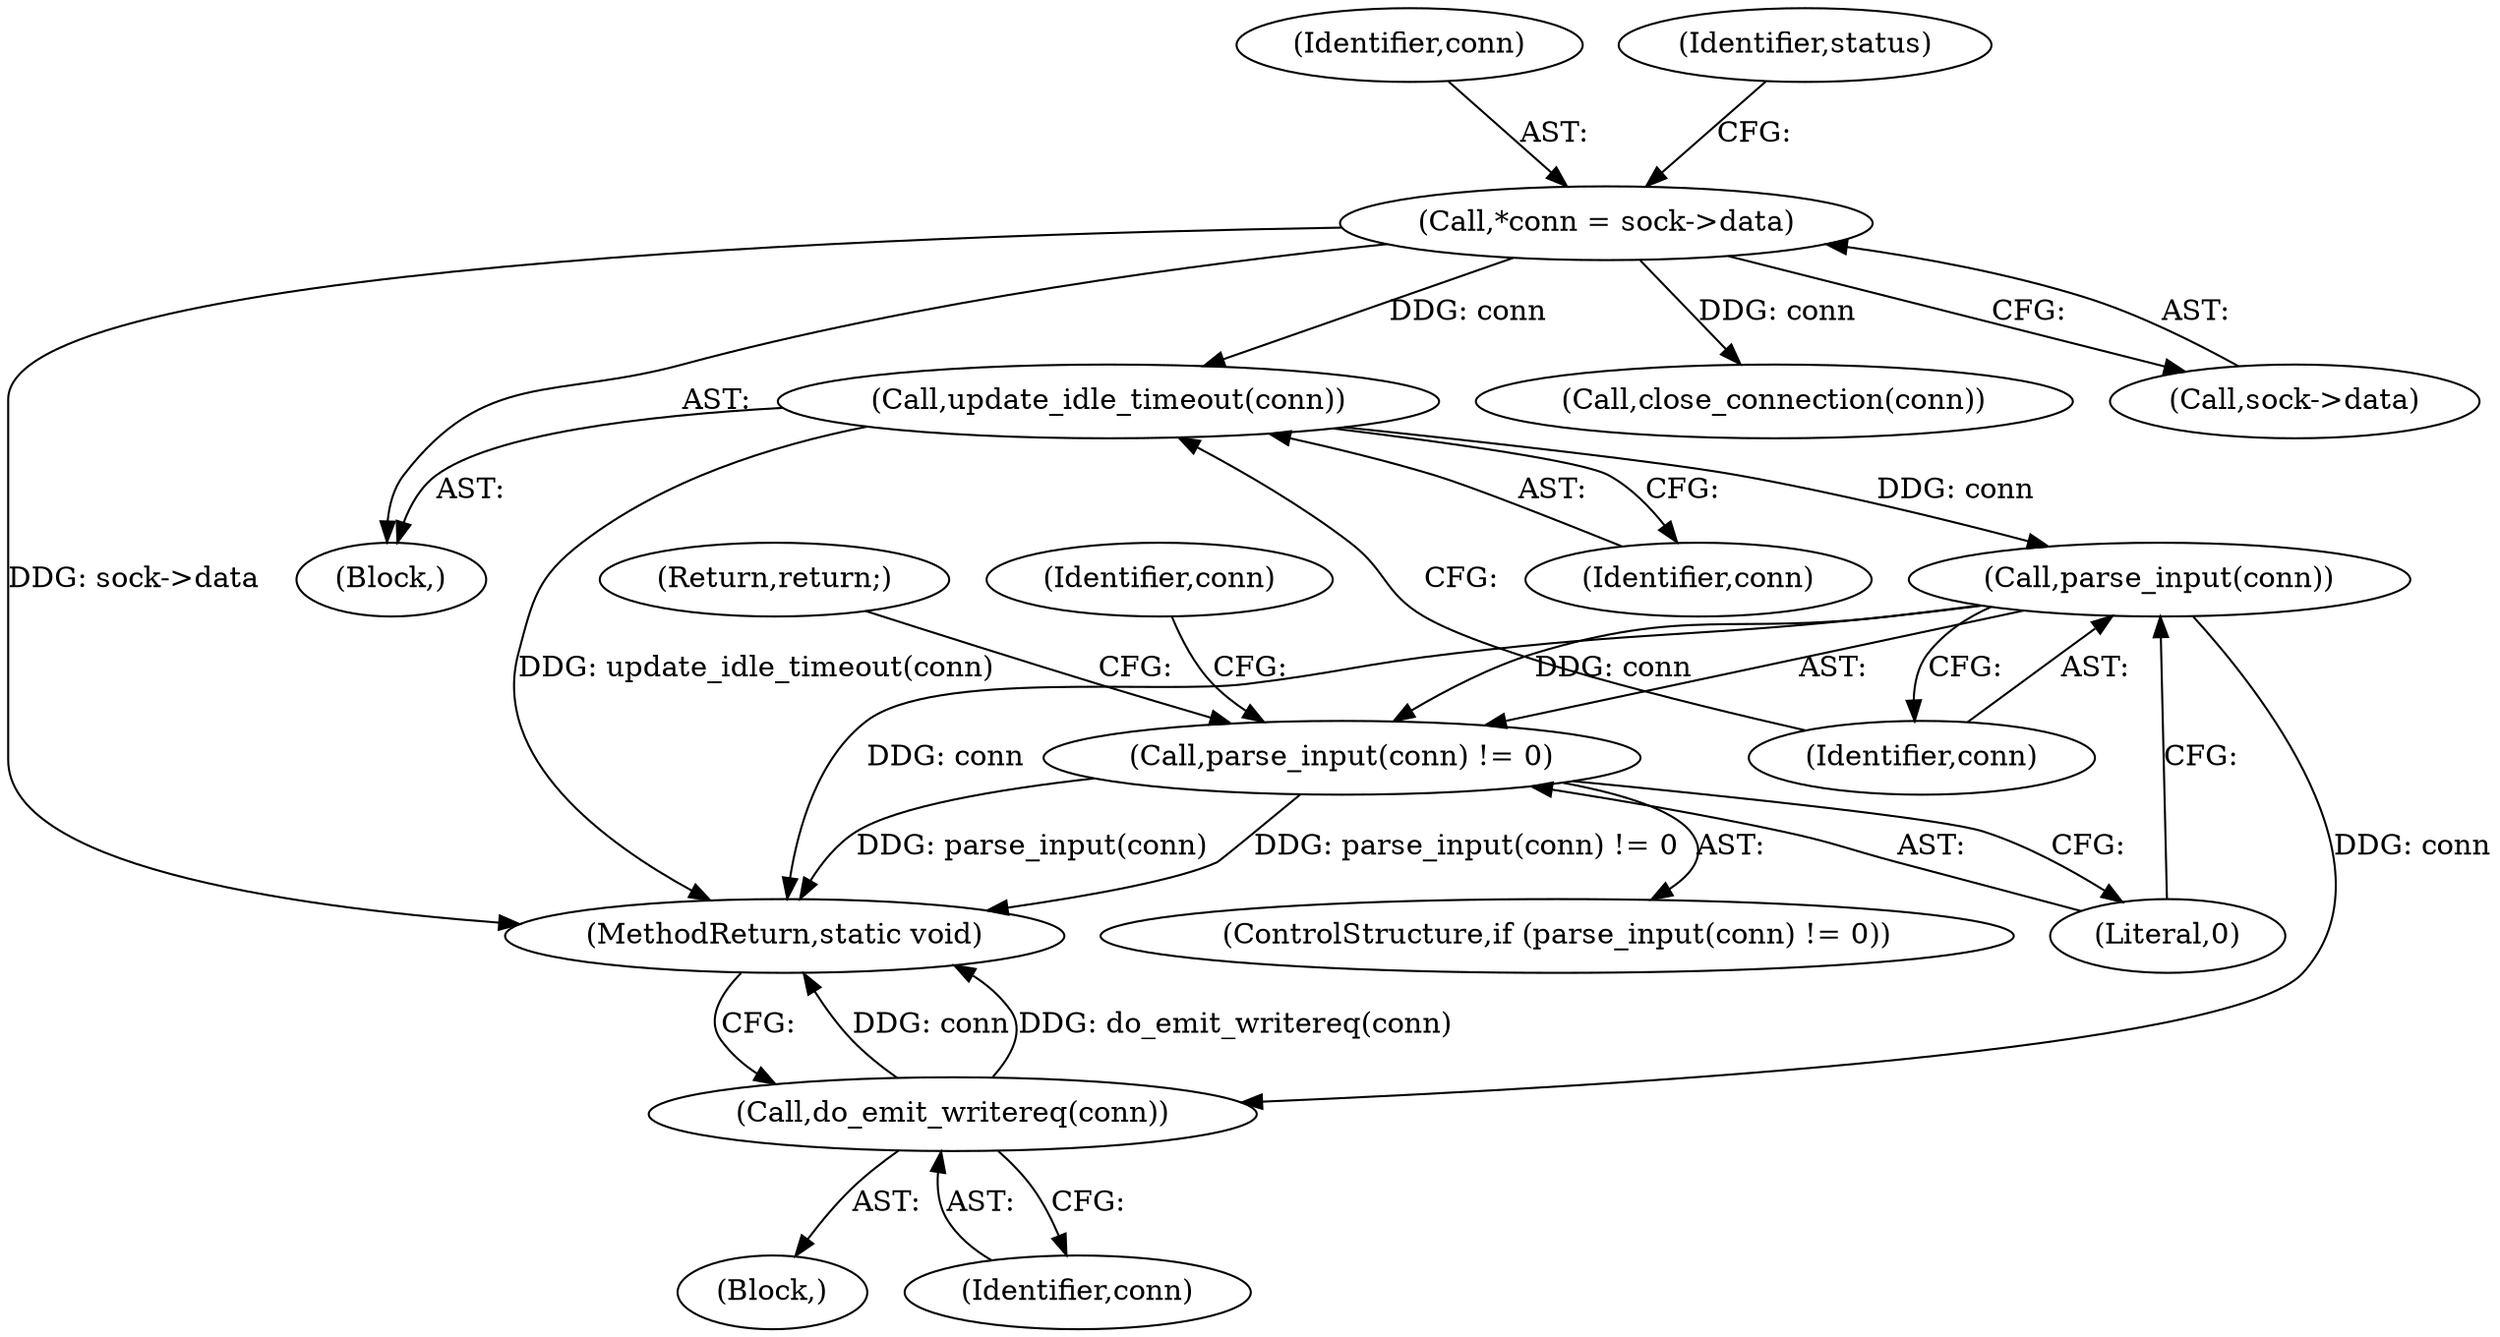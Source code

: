 digraph "0_h2o_1c0808d580da09fdec5a9a74ff09e103ea058dd4_0@API" {
"1000123" [label="(Call,update_idle_timeout(conn))"];
"1000106" [label="(Call,*conn = sock->data)"];
"1000127" [label="(Call,parse_input(conn))"];
"1000126" [label="(Call,parse_input(conn) != 0)"];
"1000147" [label="(Call,do_emit_writereq(conn))"];
"1000124" [label="(Identifier,conn)"];
"1000129" [label="(Literal,0)"];
"1000139" [label="(Block,)"];
"1000104" [label="(Block,)"];
"1000126" [label="(Call,parse_input(conn) != 0)"];
"1000107" [label="(Identifier,conn)"];
"1000125" [label="(ControlStructure,if (parse_input(conn) != 0))"];
"1000127" [label="(Call,parse_input(conn))"];
"1000128" [label="(Identifier,conn)"];
"1000113" [label="(Identifier,status)"];
"1000120" [label="(Call,close_connection(conn))"];
"1000130" [label="(Return,return;)"];
"1000106" [label="(Call,*conn = sock->data)"];
"1000123" [label="(Call,update_idle_timeout(conn))"];
"1000148" [label="(Identifier,conn)"];
"1000149" [label="(MethodReturn,static void)"];
"1000108" [label="(Call,sock->data)"];
"1000147" [label="(Call,do_emit_writereq(conn))"];
"1000136" [label="(Identifier,conn)"];
"1000123" -> "1000104"  [label="AST: "];
"1000123" -> "1000124"  [label="CFG: "];
"1000124" -> "1000123"  [label="AST: "];
"1000128" -> "1000123"  [label="CFG: "];
"1000123" -> "1000149"  [label="DDG: update_idle_timeout(conn)"];
"1000106" -> "1000123"  [label="DDG: conn"];
"1000123" -> "1000127"  [label="DDG: conn"];
"1000106" -> "1000104"  [label="AST: "];
"1000106" -> "1000108"  [label="CFG: "];
"1000107" -> "1000106"  [label="AST: "];
"1000108" -> "1000106"  [label="AST: "];
"1000113" -> "1000106"  [label="CFG: "];
"1000106" -> "1000149"  [label="DDG: sock->data"];
"1000106" -> "1000120"  [label="DDG: conn"];
"1000127" -> "1000126"  [label="AST: "];
"1000127" -> "1000128"  [label="CFG: "];
"1000128" -> "1000127"  [label="AST: "];
"1000129" -> "1000127"  [label="CFG: "];
"1000127" -> "1000149"  [label="DDG: conn"];
"1000127" -> "1000126"  [label="DDG: conn"];
"1000127" -> "1000147"  [label="DDG: conn"];
"1000126" -> "1000125"  [label="AST: "];
"1000126" -> "1000129"  [label="CFG: "];
"1000129" -> "1000126"  [label="AST: "];
"1000130" -> "1000126"  [label="CFG: "];
"1000136" -> "1000126"  [label="CFG: "];
"1000126" -> "1000149"  [label="DDG: parse_input(conn) != 0"];
"1000126" -> "1000149"  [label="DDG: parse_input(conn)"];
"1000147" -> "1000139"  [label="AST: "];
"1000147" -> "1000148"  [label="CFG: "];
"1000148" -> "1000147"  [label="AST: "];
"1000149" -> "1000147"  [label="CFG: "];
"1000147" -> "1000149"  [label="DDG: conn"];
"1000147" -> "1000149"  [label="DDG: do_emit_writereq(conn)"];
}

